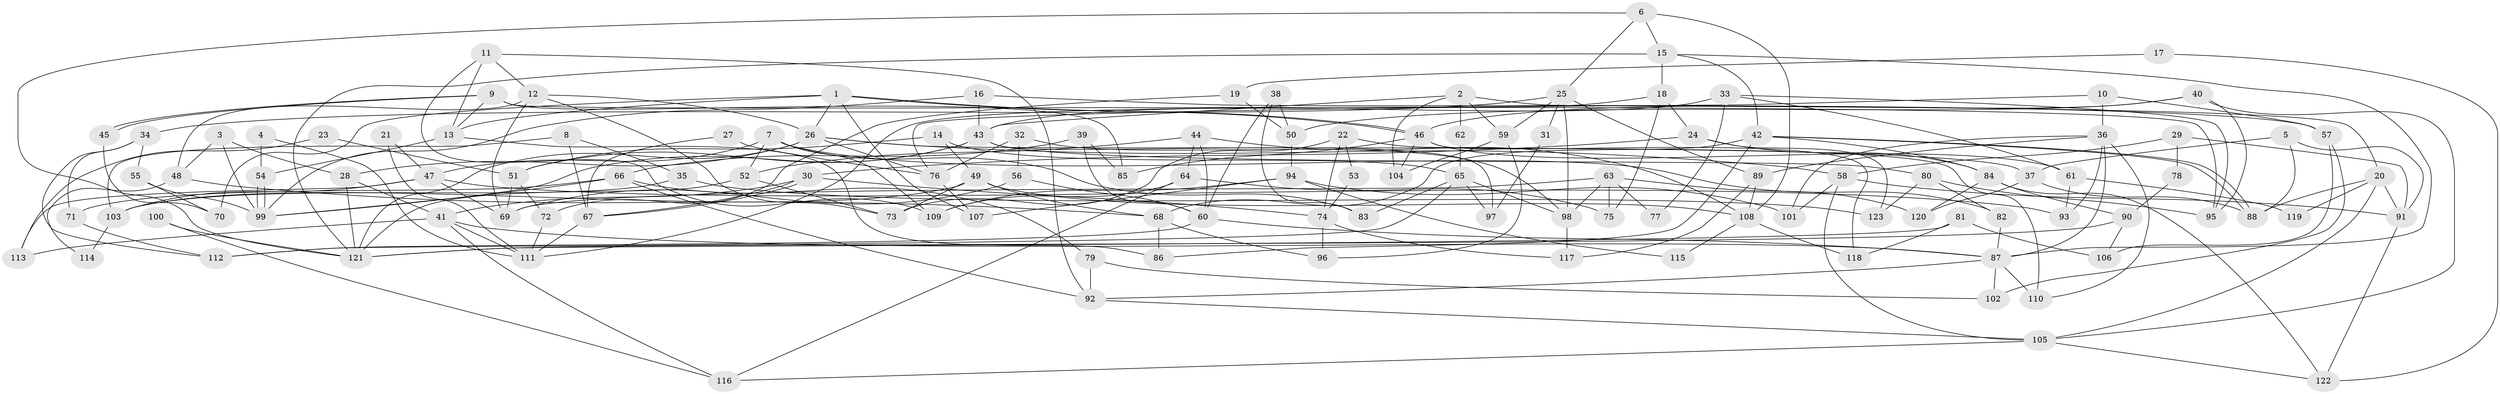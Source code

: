 // coarse degree distribution, {6: 0.046511627906976744, 13: 0.011627906976744186, 3: 0.3023255813953488, 2: 0.10465116279069768, 12: 0.011627906976744186, 5: 0.13953488372093023, 10: 0.023255813953488372, 8: 0.08139534883720931, 9: 0.03488372093023256, 4: 0.22093023255813954, 7: 0.011627906976744186, 11: 0.011627906976744186}
// Generated by graph-tools (version 1.1) at 2025/18/03/04/25 18:18:40]
// undirected, 123 vertices, 246 edges
graph export_dot {
graph [start="1"]
  node [color=gray90,style=filled];
  1;
  2;
  3;
  4;
  5;
  6;
  7;
  8;
  9;
  10;
  11;
  12;
  13;
  14;
  15;
  16;
  17;
  18;
  19;
  20;
  21;
  22;
  23;
  24;
  25;
  26;
  27;
  28;
  29;
  30;
  31;
  32;
  33;
  34;
  35;
  36;
  37;
  38;
  39;
  40;
  41;
  42;
  43;
  44;
  45;
  46;
  47;
  48;
  49;
  50;
  51;
  52;
  53;
  54;
  55;
  56;
  57;
  58;
  59;
  60;
  61;
  62;
  63;
  64;
  65;
  66;
  67;
  68;
  69;
  70;
  71;
  72;
  73;
  74;
  75;
  76;
  77;
  78;
  79;
  80;
  81;
  82;
  83;
  84;
  85;
  86;
  87;
  88;
  89;
  90;
  91;
  92;
  93;
  94;
  95;
  96;
  97;
  98;
  99;
  100;
  101;
  102;
  103;
  104;
  105;
  106;
  107;
  108;
  109;
  110;
  111;
  112;
  113;
  114;
  115;
  116;
  117;
  118;
  119;
  120;
  121;
  122;
  123;
  1 -- 46;
  1 -- 46;
  1 -- 26;
  1 -- 13;
  1 -- 70;
  1 -- 107;
  2 -- 59;
  2 -- 43;
  2 -- 20;
  2 -- 62;
  2 -- 104;
  3 -- 99;
  3 -- 28;
  3 -- 48;
  4 -- 54;
  4 -- 111;
  5 -- 88;
  5 -- 37;
  5 -- 91;
  6 -- 15;
  6 -- 121;
  6 -- 25;
  6 -- 108;
  7 -- 47;
  7 -- 109;
  7 -- 52;
  7 -- 82;
  7 -- 83;
  8 -- 35;
  8 -- 103;
  8 -- 67;
  9 -- 13;
  9 -- 45;
  9 -- 45;
  9 -- 85;
  9 -- 95;
  10 -- 36;
  10 -- 76;
  10 -- 57;
  11 -- 12;
  11 -- 92;
  11 -- 13;
  11 -- 109;
  12 -- 73;
  12 -- 48;
  12 -- 26;
  12 -- 69;
  13 -- 54;
  13 -- 86;
  14 -- 49;
  14 -- 65;
  14 -- 51;
  15 -- 42;
  15 -- 121;
  15 -- 18;
  15 -- 87;
  16 -- 99;
  16 -- 43;
  16 -- 57;
  17 -- 122;
  17 -- 19;
  18 -- 111;
  18 -- 24;
  18 -- 75;
  19 -- 72;
  19 -- 50;
  20 -- 105;
  20 -- 88;
  20 -- 91;
  20 -- 119;
  21 -- 47;
  21 -- 111;
  22 -- 110;
  22 -- 73;
  22 -- 53;
  22 -- 74;
  23 -- 113;
  23 -- 51;
  24 -- 30;
  24 -- 84;
  24 -- 123;
  25 -- 98;
  25 -- 31;
  25 -- 34;
  25 -- 59;
  25 -- 89;
  26 -- 121;
  26 -- 28;
  26 -- 37;
  26 -- 58;
  26 -- 76;
  27 -- 76;
  27 -- 67;
  28 -- 41;
  28 -- 121;
  29 -- 91;
  29 -- 58;
  29 -- 78;
  30 -- 41;
  30 -- 67;
  30 -- 67;
  30 -- 74;
  31 -- 97;
  32 -- 76;
  32 -- 56;
  32 -- 98;
  33 -- 95;
  33 -- 43;
  33 -- 61;
  33 -- 77;
  34 -- 112;
  34 -- 55;
  34 -- 71;
  35 -- 103;
  35 -- 123;
  36 -- 89;
  36 -- 87;
  36 -- 93;
  36 -- 101;
  36 -- 110;
  37 -- 88;
  37 -- 120;
  38 -- 83;
  38 -- 50;
  38 -- 60;
  39 -- 85;
  39 -- 66;
  39 -- 60;
  40 -- 105;
  40 -- 95;
  40 -- 46;
  40 -- 50;
  41 -- 116;
  41 -- 87;
  41 -- 111;
  41 -- 113;
  42 -- 86;
  42 -- 88;
  42 -- 88;
  42 -- 68;
  42 -- 84;
  43 -- 99;
  43 -- 51;
  43 -- 80;
  43 -- 97;
  44 -- 60;
  44 -- 108;
  44 -- 52;
  44 -- 64;
  45 -- 70;
  46 -- 61;
  46 -- 85;
  46 -- 104;
  46 -- 118;
  47 -- 93;
  47 -- 69;
  47 -- 103;
  47 -- 113;
  48 -- 68;
  48 -- 114;
  49 -- 108;
  49 -- 68;
  49 -- 73;
  49 -- 103;
  50 -- 94;
  51 -- 69;
  51 -- 72;
  52 -- 73;
  52 -- 121;
  53 -- 74;
  54 -- 99;
  54 -- 99;
  55 -- 99;
  55 -- 70;
  56 -- 69;
  56 -- 60;
  57 -- 102;
  57 -- 106;
  58 -- 91;
  58 -- 101;
  58 -- 105;
  59 -- 104;
  59 -- 96;
  60 -- 87;
  60 -- 112;
  61 -- 93;
  61 -- 119;
  62 -- 65;
  63 -- 120;
  63 -- 98;
  63 -- 69;
  63 -- 75;
  63 -- 77;
  64 -- 75;
  64 -- 109;
  64 -- 116;
  65 -- 112;
  65 -- 98;
  65 -- 83;
  65 -- 97;
  66 -- 92;
  66 -- 79;
  66 -- 71;
  66 -- 99;
  67 -- 111;
  68 -- 96;
  68 -- 86;
  71 -- 112;
  72 -- 111;
  74 -- 96;
  74 -- 117;
  76 -- 107;
  78 -- 90;
  79 -- 102;
  79 -- 92;
  80 -- 82;
  80 -- 95;
  80 -- 123;
  81 -- 121;
  81 -- 106;
  81 -- 118;
  82 -- 87;
  84 -- 90;
  84 -- 120;
  84 -- 122;
  87 -- 92;
  87 -- 102;
  87 -- 110;
  89 -- 108;
  89 -- 117;
  90 -- 121;
  90 -- 106;
  91 -- 122;
  92 -- 105;
  94 -- 109;
  94 -- 101;
  94 -- 107;
  94 -- 115;
  98 -- 117;
  100 -- 121;
  100 -- 116;
  103 -- 114;
  105 -- 122;
  105 -- 116;
  108 -- 118;
  108 -- 115;
}
